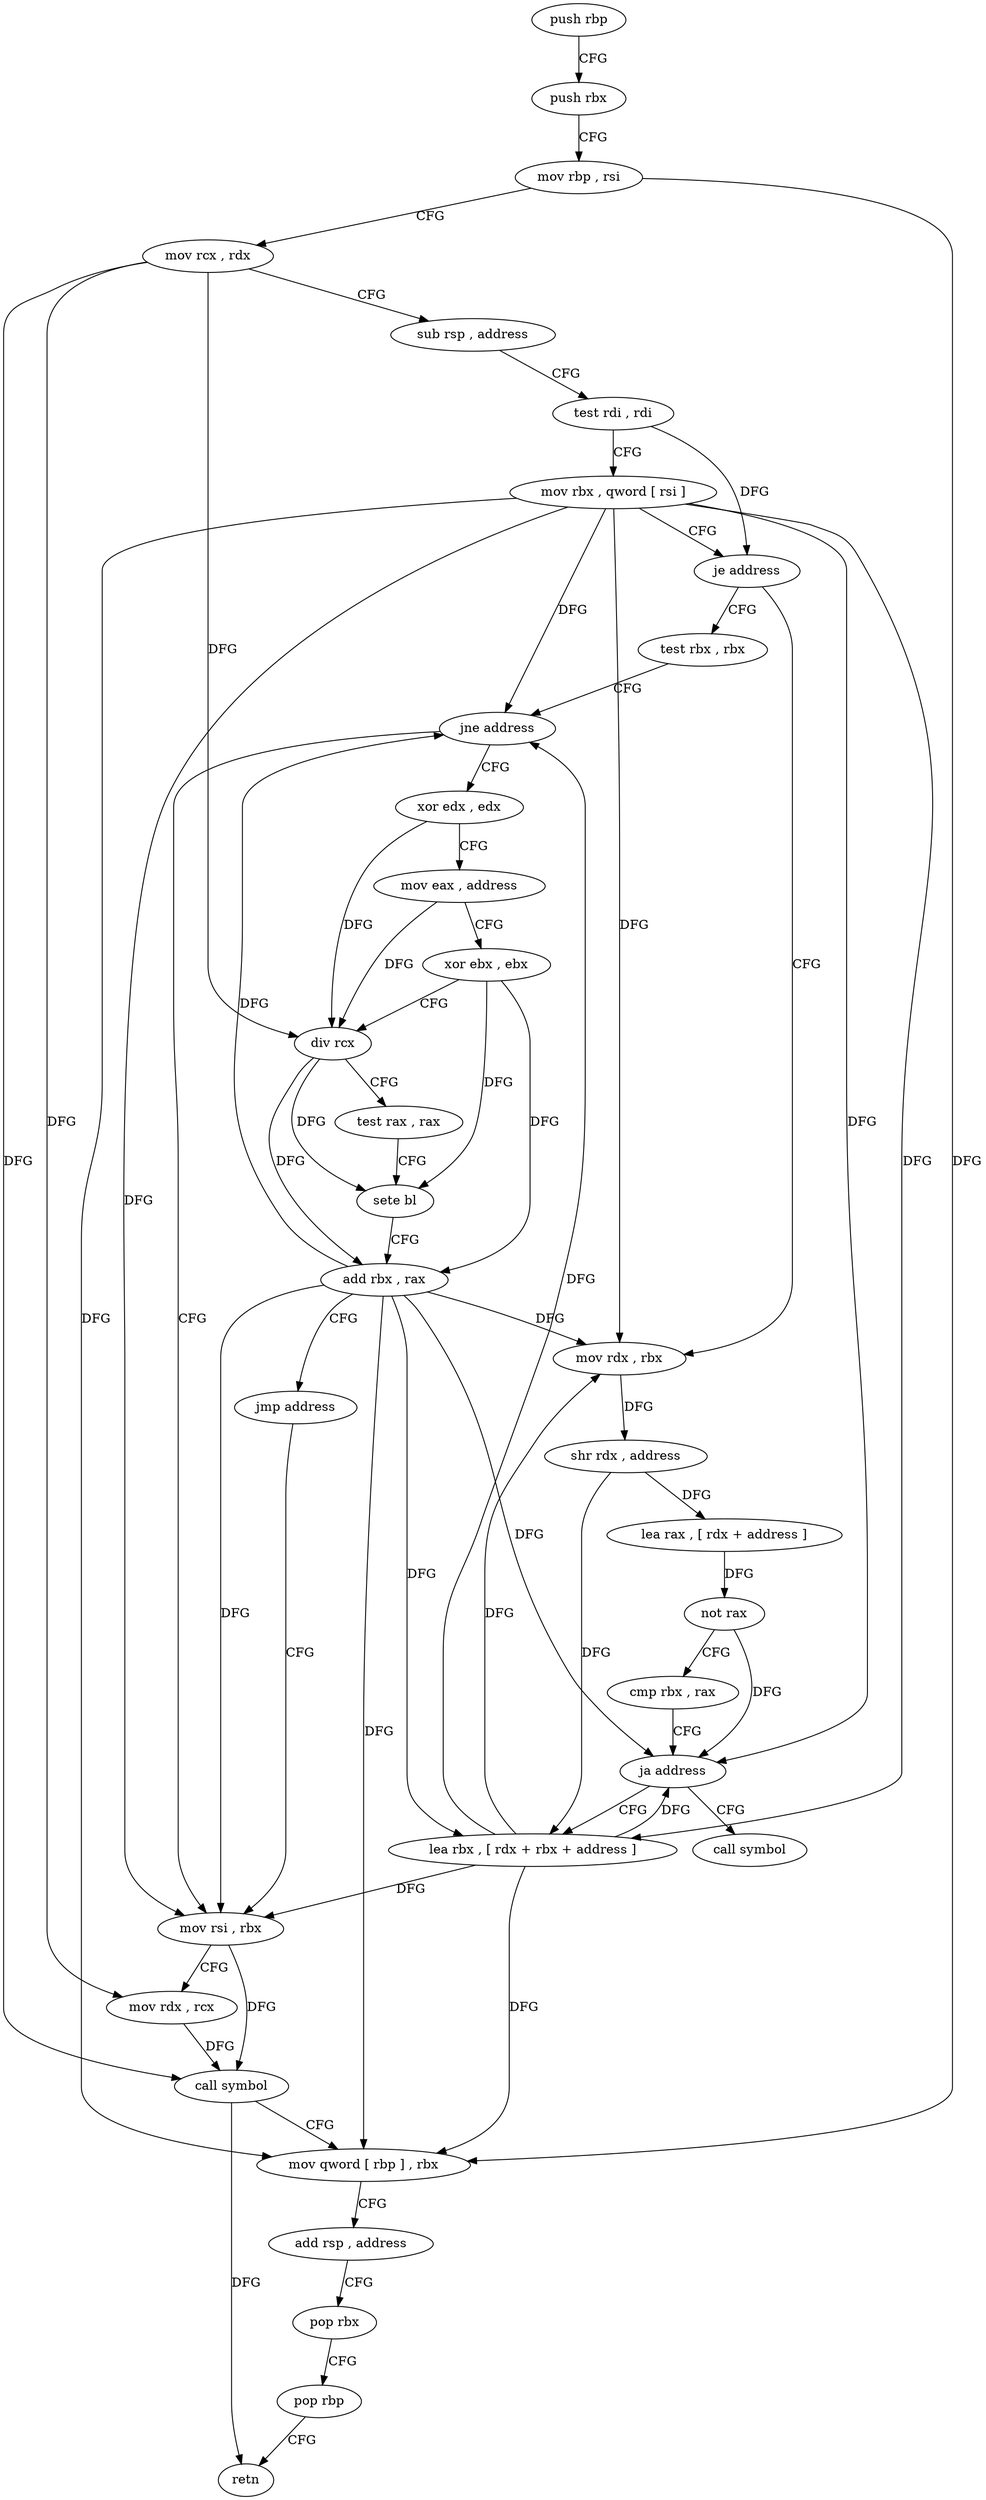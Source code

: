 digraph "func" {
"286016" [label = "push rbp" ]
"286017" [label = "push rbx" ]
"286018" [label = "mov rbp , rsi" ]
"286021" [label = "mov rcx , rdx" ]
"286024" [label = "sub rsp , address" ]
"286028" [label = "test rdi , rdi" ]
"286031" [label = "mov rbx , qword [ rsi ]" ]
"286034" [label = "je address" ]
"286096" [label = "test rbx , rbx" ]
"286036" [label = "mov rdx , rbx" ]
"286099" [label = "jne address" ]
"286059" [label = "mov rsi , rbx" ]
"286101" [label = "xor edx , edx" ]
"286039" [label = "shr rdx , address" ]
"286042" [label = "lea rax , [ rdx + address ]" ]
"286046" [label = "not rax" ]
"286049" [label = "cmp rbx , rax" ]
"286052" [label = "ja address" ]
"286088" [label = "call symbol" ]
"286054" [label = "lea rbx , [ rdx + rbx + address ]" ]
"286062" [label = "mov rdx , rcx" ]
"286065" [label = "call symbol" ]
"286070" [label = "mov qword [ rbp ] , rbx" ]
"286074" [label = "add rsp , address" ]
"286078" [label = "pop rbx" ]
"286079" [label = "pop rbp" ]
"286080" [label = "retn" ]
"286103" [label = "mov eax , address" ]
"286108" [label = "xor ebx , ebx" ]
"286110" [label = "div rcx" ]
"286113" [label = "test rax , rax" ]
"286116" [label = "sete bl" ]
"286119" [label = "add rbx , rax" ]
"286122" [label = "jmp address" ]
"286016" -> "286017" [ label = "CFG" ]
"286017" -> "286018" [ label = "CFG" ]
"286018" -> "286021" [ label = "CFG" ]
"286018" -> "286070" [ label = "DFG" ]
"286021" -> "286024" [ label = "CFG" ]
"286021" -> "286062" [ label = "DFG" ]
"286021" -> "286065" [ label = "DFG" ]
"286021" -> "286110" [ label = "DFG" ]
"286024" -> "286028" [ label = "CFG" ]
"286028" -> "286031" [ label = "CFG" ]
"286028" -> "286034" [ label = "DFG" ]
"286031" -> "286034" [ label = "CFG" ]
"286031" -> "286099" [ label = "DFG" ]
"286031" -> "286036" [ label = "DFG" ]
"286031" -> "286052" [ label = "DFG" ]
"286031" -> "286059" [ label = "DFG" ]
"286031" -> "286070" [ label = "DFG" ]
"286031" -> "286054" [ label = "DFG" ]
"286034" -> "286096" [ label = "CFG" ]
"286034" -> "286036" [ label = "CFG" ]
"286096" -> "286099" [ label = "CFG" ]
"286036" -> "286039" [ label = "DFG" ]
"286099" -> "286059" [ label = "CFG" ]
"286099" -> "286101" [ label = "CFG" ]
"286059" -> "286062" [ label = "CFG" ]
"286059" -> "286065" [ label = "DFG" ]
"286101" -> "286103" [ label = "CFG" ]
"286101" -> "286110" [ label = "DFG" ]
"286039" -> "286042" [ label = "DFG" ]
"286039" -> "286054" [ label = "DFG" ]
"286042" -> "286046" [ label = "DFG" ]
"286046" -> "286049" [ label = "CFG" ]
"286046" -> "286052" [ label = "DFG" ]
"286049" -> "286052" [ label = "CFG" ]
"286052" -> "286088" [ label = "CFG" ]
"286052" -> "286054" [ label = "CFG" ]
"286054" -> "286059" [ label = "DFG" ]
"286054" -> "286099" [ label = "DFG" ]
"286054" -> "286036" [ label = "DFG" ]
"286054" -> "286070" [ label = "DFG" ]
"286054" -> "286052" [ label = "DFG" ]
"286062" -> "286065" [ label = "DFG" ]
"286065" -> "286070" [ label = "CFG" ]
"286065" -> "286080" [ label = "DFG" ]
"286070" -> "286074" [ label = "CFG" ]
"286074" -> "286078" [ label = "CFG" ]
"286078" -> "286079" [ label = "CFG" ]
"286079" -> "286080" [ label = "CFG" ]
"286103" -> "286108" [ label = "CFG" ]
"286103" -> "286110" [ label = "DFG" ]
"286108" -> "286110" [ label = "CFG" ]
"286108" -> "286116" [ label = "DFG" ]
"286108" -> "286119" [ label = "DFG" ]
"286110" -> "286113" [ label = "CFG" ]
"286110" -> "286116" [ label = "DFG" ]
"286110" -> "286119" [ label = "DFG" ]
"286113" -> "286116" [ label = "CFG" ]
"286116" -> "286119" [ label = "CFG" ]
"286119" -> "286122" [ label = "CFG" ]
"286119" -> "286099" [ label = "DFG" ]
"286119" -> "286036" [ label = "DFG" ]
"286119" -> "286059" [ label = "DFG" ]
"286119" -> "286070" [ label = "DFG" ]
"286119" -> "286052" [ label = "DFG" ]
"286119" -> "286054" [ label = "DFG" ]
"286122" -> "286059" [ label = "CFG" ]
}

